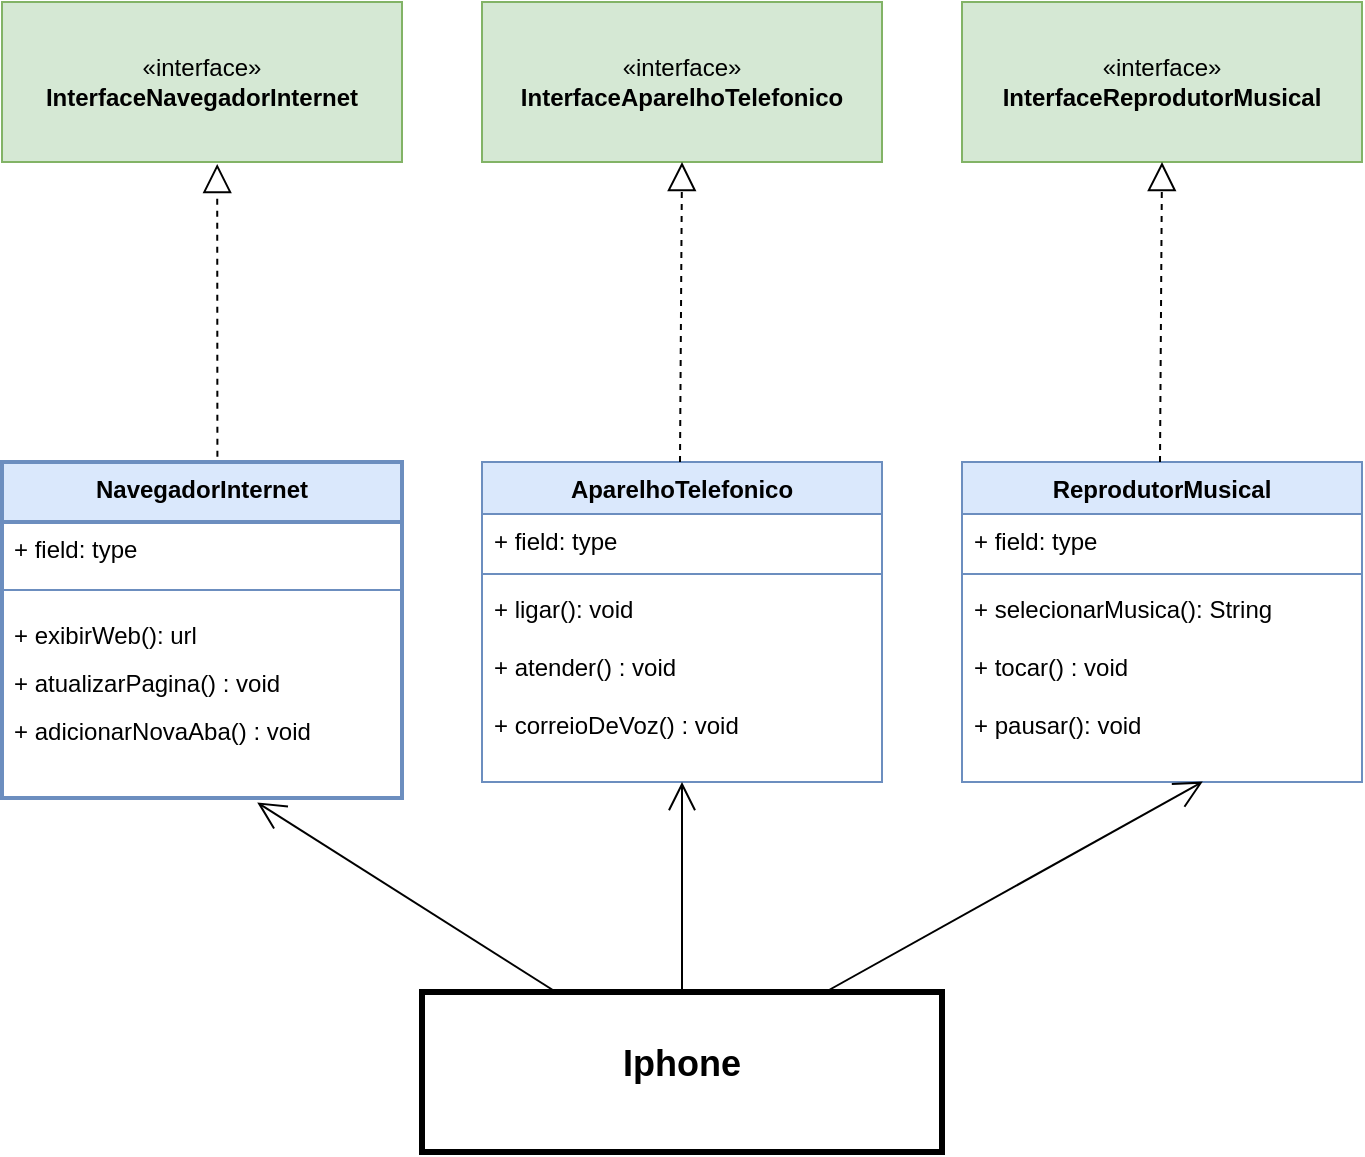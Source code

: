 <mxfile version="21.6.5" type="device">
  <diagram id="C5RBs43oDa-KdzZeNtuy" name="Page-1">
    <mxGraphModel dx="1038" dy="614" grid="1" gridSize="10" guides="1" tooltips="1" connect="1" arrows="1" fold="1" page="1" pageScale="1" pageWidth="827" pageHeight="1169" math="0" shadow="0">
      <root>
        <mxCell id="WIyWlLk6GJQsqaUBKTNV-0" />
        <mxCell id="WIyWlLk6GJQsqaUBKTNV-1" parent="WIyWlLk6GJQsqaUBKTNV-0" />
        <mxCell id="q14YMCRtyFYT-vgd0xO7-2" value="" style="rounded=0;whiteSpace=wrap;html=1;" vertex="1" parent="WIyWlLk6GJQsqaUBKTNV-1">
          <mxGeometry x="350" y="330" width="120" as="geometry" />
        </mxCell>
        <mxCell id="q14YMCRtyFYT-vgd0xO7-6" value="«interface»&lt;br&gt;&lt;b&gt;InterfaceAparelhoTelefonico&lt;/b&gt;" style="html=1;whiteSpace=wrap;fillColor=#d5e8d4;strokeColor=#82b366;" vertex="1" parent="WIyWlLk6GJQsqaUBKTNV-1">
          <mxGeometry x="280" y="90" width="200" height="80" as="geometry" />
        </mxCell>
        <mxCell id="q14YMCRtyFYT-vgd0xO7-7" value="«interface»&lt;br&gt;&lt;b&gt;InterfaceNavegadorInternet&lt;br&gt;&lt;/b&gt;" style="html=1;whiteSpace=wrap;fillColor=#d5e8d4;strokeColor=#82b366;" vertex="1" parent="WIyWlLk6GJQsqaUBKTNV-1">
          <mxGeometry x="40" y="90" width="200" height="80" as="geometry" />
        </mxCell>
        <mxCell id="q14YMCRtyFYT-vgd0xO7-8" value="«interface»&lt;br&gt;&lt;b&gt;InterfaceReprodutorMusical&lt;br&gt;&lt;/b&gt;" style="html=1;whiteSpace=wrap;fillColor=#d5e8d4;strokeColor=#82b366;" vertex="1" parent="WIyWlLk6GJQsqaUBKTNV-1">
          <mxGeometry x="520" y="90" width="200" height="80" as="geometry" />
        </mxCell>
        <mxCell id="q14YMCRtyFYT-vgd0xO7-13" value="AparelhoTelefonico" style="swimlane;fontStyle=1;align=center;verticalAlign=top;childLayout=stackLayout;horizontal=1;startSize=26;horizontalStack=0;resizeParent=1;resizeParentMax=0;resizeLast=0;collapsible=1;marginBottom=0;whiteSpace=wrap;html=1;fillColor=#dae8fc;strokeColor=#6c8ebf;" vertex="1" parent="WIyWlLk6GJQsqaUBKTNV-1">
          <mxGeometry x="280" y="320" width="200" height="160" as="geometry" />
        </mxCell>
        <mxCell id="q14YMCRtyFYT-vgd0xO7-14" value="+ field: type" style="text;strokeColor=none;fillColor=none;align=left;verticalAlign=top;spacingLeft=4;spacingRight=4;overflow=hidden;rotatable=0;points=[[0,0.5],[1,0.5]];portConstraint=eastwest;whiteSpace=wrap;html=1;perimeterSpacing=0;strokeWidth=1;" vertex="1" parent="q14YMCRtyFYT-vgd0xO7-13">
          <mxGeometry y="26" width="200" height="26" as="geometry" />
        </mxCell>
        <mxCell id="q14YMCRtyFYT-vgd0xO7-15" value="" style="line;strokeWidth=1;fillColor=none;align=left;verticalAlign=middle;spacingTop=-1;spacingLeft=3;spacingRight=3;rotatable=0;labelPosition=right;points=[];portConstraint=eastwest;strokeColor=inherit;" vertex="1" parent="q14YMCRtyFYT-vgd0xO7-13">
          <mxGeometry y="52" width="200" height="8" as="geometry" />
        </mxCell>
        <mxCell id="q14YMCRtyFYT-vgd0xO7-16" value="+ ligar(): void&lt;br&gt;&lt;br&gt;+ atender() : void&lt;br&gt;&lt;br&gt;+ correioDeVoz() : void" style="text;strokeColor=none;fillColor=none;align=left;verticalAlign=top;spacingLeft=4;spacingRight=4;overflow=hidden;rotatable=0;points=[[0,0.5],[1,0.5]];portConstraint=eastwest;whiteSpace=wrap;html=1;" vertex="1" parent="q14YMCRtyFYT-vgd0xO7-13">
          <mxGeometry y="60" width="200" height="100" as="geometry" />
        </mxCell>
        <mxCell id="q14YMCRtyFYT-vgd0xO7-17" value="ReprodutorMusical" style="swimlane;fontStyle=1;align=center;verticalAlign=top;childLayout=stackLayout;horizontal=1;startSize=26;horizontalStack=0;resizeParent=1;resizeParentMax=0;resizeLast=0;collapsible=1;marginBottom=0;whiteSpace=wrap;html=1;fillColor=#dae8fc;strokeColor=#6c8ebf;" vertex="1" parent="WIyWlLk6GJQsqaUBKTNV-1">
          <mxGeometry x="520" y="320" width="200" height="160" as="geometry" />
        </mxCell>
        <mxCell id="q14YMCRtyFYT-vgd0xO7-18" value="+ field: type" style="text;strokeColor=none;fillColor=none;align=left;verticalAlign=top;spacingLeft=4;spacingRight=4;overflow=hidden;rotatable=0;points=[[0,0.5],[1,0.5]];portConstraint=eastwest;whiteSpace=wrap;html=1;strokeWidth=1;" vertex="1" parent="q14YMCRtyFYT-vgd0xO7-17">
          <mxGeometry y="26" width="200" height="26" as="geometry" />
        </mxCell>
        <mxCell id="q14YMCRtyFYT-vgd0xO7-19" value="" style="line;strokeWidth=1;fillColor=none;align=left;verticalAlign=middle;spacingTop=-1;spacingLeft=3;spacingRight=3;rotatable=0;labelPosition=right;points=[];portConstraint=eastwest;strokeColor=inherit;" vertex="1" parent="q14YMCRtyFYT-vgd0xO7-17">
          <mxGeometry y="52" width="200" height="8" as="geometry" />
        </mxCell>
        <mxCell id="q14YMCRtyFYT-vgd0xO7-20" value="+ selecionarMusica(): String&lt;br&gt;&lt;br&gt;+ tocar() : void&lt;br&gt;&lt;br&gt;+ pausar(): void" style="text;strokeColor=none;fillColor=none;align=left;verticalAlign=top;spacingLeft=4;spacingRight=4;overflow=hidden;rotatable=0;points=[[0,0.5],[1,0.5]];portConstraint=eastwest;whiteSpace=wrap;html=1;" vertex="1" parent="q14YMCRtyFYT-vgd0xO7-17">
          <mxGeometry y="60" width="200" height="100" as="geometry" />
        </mxCell>
        <mxCell id="q14YMCRtyFYT-vgd0xO7-21" value="NavegadorInternet&lt;br&gt;" style="swimlane;fontStyle=1;align=center;verticalAlign=top;childLayout=stackLayout;horizontal=1;startSize=30;horizontalStack=0;resizeParent=1;resizeParentMax=0;resizeLast=0;collapsible=1;marginBottom=0;whiteSpace=wrap;html=1;swimlaneLine=1;shadow=0;fillColor=#dae8fc;strokeColor=#6C8EBF;strokeWidth=2;perimeterSpacing=10;" vertex="1" parent="WIyWlLk6GJQsqaUBKTNV-1">
          <mxGeometry x="40" y="320" width="200" height="168" as="geometry">
            <mxRectangle x="60" y="320" width="150" height="30" as="alternateBounds" />
          </mxGeometry>
        </mxCell>
        <mxCell id="q14YMCRtyFYT-vgd0xO7-22" value="+ field: type" style="text;strokeColor=none;fillColor=none;align=left;verticalAlign=top;spacingLeft=4;spacingRight=4;overflow=hidden;rotatable=0;points=[[0,0.5],[1,0.5]];portConstraint=eastwest;whiteSpace=wrap;html=1;strokeWidth=1;perimeterSpacing=0;shadow=0;" vertex="1" parent="q14YMCRtyFYT-vgd0xO7-21">
          <mxGeometry y="30" width="200" height="30" as="geometry" />
        </mxCell>
        <mxCell id="q14YMCRtyFYT-vgd0xO7-23" value="" style="line;strokeWidth=1;fillColor=none;align=left;verticalAlign=middle;spacingTop=-1;spacingLeft=3;spacingRight=3;rotatable=0;labelPosition=right;points=[];portConstraint=eastwest;strokeColor=inherit;" vertex="1" parent="q14YMCRtyFYT-vgd0xO7-21">
          <mxGeometry y="60" width="200" height="8" as="geometry" />
        </mxCell>
        <mxCell id="q14YMCRtyFYT-vgd0xO7-24" value="&lt;p style=&quot;line-height: 0%;&quot;&gt;+ exibirWeb(): url&lt;br&gt;&lt;/p&gt;&lt;p style=&quot;line-height: 0%;&quot;&gt;&lt;br&gt;&lt;/p&gt;&lt;p style=&quot;line-height: 0%;&quot;&gt;+ atualizarPagina() : void&lt;/p&gt;&lt;p style=&quot;line-height: 0%;&quot;&gt;&lt;br&gt;&lt;/p&gt;&lt;p style=&quot;line-height: 0%;&quot;&gt;+ adicionarNovaAba() : void&lt;/p&gt;" style="text;align=left;verticalAlign=top;spacingLeft=4;spacingRight=4;overflow=hidden;rotatable=0;points=[[0,0.5],[1,0.5]];portConstraint=eastwest;whiteSpace=wrap;html=1;strokeWidth=3;perimeterSpacing=0;" vertex="1" parent="q14YMCRtyFYT-vgd0xO7-21">
          <mxGeometry y="68" width="200" height="100" as="geometry" />
        </mxCell>
        <mxCell id="q14YMCRtyFYT-vgd0xO7-41" value="" style="endArrow=block;dashed=1;endFill=0;endSize=12;html=1;rounded=0;fontFamily=Helvetica;fontSize=12;fontColor=default;exitX=0.535;exitY=0.039;exitDx=0;exitDy=0;exitPerimeter=0;entryX=0.538;entryY=1.012;entryDx=0;entryDy=0;entryPerimeter=0;" edge="1" parent="WIyWlLk6GJQsqaUBKTNV-1" source="q14YMCRtyFYT-vgd0xO7-21" target="q14YMCRtyFYT-vgd0xO7-7">
          <mxGeometry width="160" relative="1" as="geometry">
            <mxPoint x="20" y="240" as="sourcePoint" />
            <mxPoint x="150" y="180" as="targetPoint" />
          </mxGeometry>
        </mxCell>
        <mxCell id="q14YMCRtyFYT-vgd0xO7-42" value="" style="endArrow=block;dashed=1;endFill=0;endSize=12;html=1;rounded=0;fontFamily=Helvetica;fontSize=12;fontColor=default;exitX=0.535;exitY=0.039;exitDx=0;exitDy=0;exitPerimeter=0;entryX=0.5;entryY=1;entryDx=0;entryDy=0;" edge="1" parent="WIyWlLk6GJQsqaUBKTNV-1" target="q14YMCRtyFYT-vgd0xO7-8">
          <mxGeometry width="160" relative="1" as="geometry">
            <mxPoint x="619" y="320" as="sourcePoint" />
            <mxPoint x="621" y="183" as="targetPoint" />
          </mxGeometry>
        </mxCell>
        <mxCell id="q14YMCRtyFYT-vgd0xO7-43" value="" style="endArrow=block;dashed=1;endFill=0;endSize=12;html=1;rounded=0;fontFamily=Helvetica;fontSize=12;fontColor=default;exitX=0.535;exitY=0.039;exitDx=0;exitDy=0;exitPerimeter=0;" edge="1" parent="WIyWlLk6GJQsqaUBKTNV-1">
          <mxGeometry width="160" relative="1" as="geometry">
            <mxPoint x="379" y="320" as="sourcePoint" />
            <mxPoint x="380" y="170" as="targetPoint" />
          </mxGeometry>
        </mxCell>
        <mxCell id="q14YMCRtyFYT-vgd0xO7-45" value="&lt;p style=&quot;margin: 4px 0px 0px; text-align: center; font-size: 18px;&quot;&gt;&lt;br&gt;&lt;b&gt;Iphone&lt;/b&gt;&lt;/p&gt;&lt;p style=&quot;margin: 4px 0px 0px; text-align: center; font-size: 18px;&quot;&gt;&lt;b&gt;&lt;br&gt;&lt;/b&gt;&lt;/p&gt;" style="verticalAlign=top;align=left;overflow=fill;fontSize=12;fontFamily=Helvetica;html=1;whiteSpace=wrap;strokeWidth=3;fontColor=default;fillColor=none;gradientColor=none;" vertex="1" parent="WIyWlLk6GJQsqaUBKTNV-1">
          <mxGeometry x="250" y="585" width="260" height="80" as="geometry" />
        </mxCell>
        <mxCell id="q14YMCRtyFYT-vgd0xO7-48" value="" style="endArrow=open;endFill=1;endSize=12;html=1;rounded=0;fontFamily=Helvetica;fontSize=12;fontColor=default;entryX=0.638;entryY=1.022;entryDx=0;entryDy=0;entryPerimeter=0;" edge="1" parent="WIyWlLk6GJQsqaUBKTNV-1" source="q14YMCRtyFYT-vgd0xO7-45" target="q14YMCRtyFYT-vgd0xO7-24">
          <mxGeometry width="160" relative="1" as="geometry">
            <mxPoint x="330" y="620" as="sourcePoint" />
            <mxPoint x="490" y="620" as="targetPoint" />
          </mxGeometry>
        </mxCell>
        <mxCell id="q14YMCRtyFYT-vgd0xO7-49" value="" style="endArrow=open;endFill=1;endSize=12;html=1;rounded=0;fontFamily=Helvetica;fontSize=12;fontColor=default;" edge="1" parent="WIyWlLk6GJQsqaUBKTNV-1" source="q14YMCRtyFYT-vgd0xO7-45" target="q14YMCRtyFYT-vgd0xO7-16">
          <mxGeometry width="160" relative="1" as="geometry">
            <mxPoint x="330" y="620" as="sourcePoint" />
            <mxPoint x="490" y="620" as="targetPoint" />
          </mxGeometry>
        </mxCell>
        <mxCell id="q14YMCRtyFYT-vgd0xO7-51" value="" style="endArrow=open;endFill=1;endSize=12;html=1;rounded=0;fontFamily=Helvetica;fontSize=12;fontColor=default;entryX=0.602;entryY=0.998;entryDx=0;entryDy=0;entryPerimeter=0;" edge="1" parent="WIyWlLk6GJQsqaUBKTNV-1" source="q14YMCRtyFYT-vgd0xO7-45" target="q14YMCRtyFYT-vgd0xO7-20">
          <mxGeometry width="160" relative="1" as="geometry">
            <mxPoint x="330" y="620" as="sourcePoint" />
            <mxPoint x="640" y="490" as="targetPoint" />
          </mxGeometry>
        </mxCell>
      </root>
    </mxGraphModel>
  </diagram>
</mxfile>
